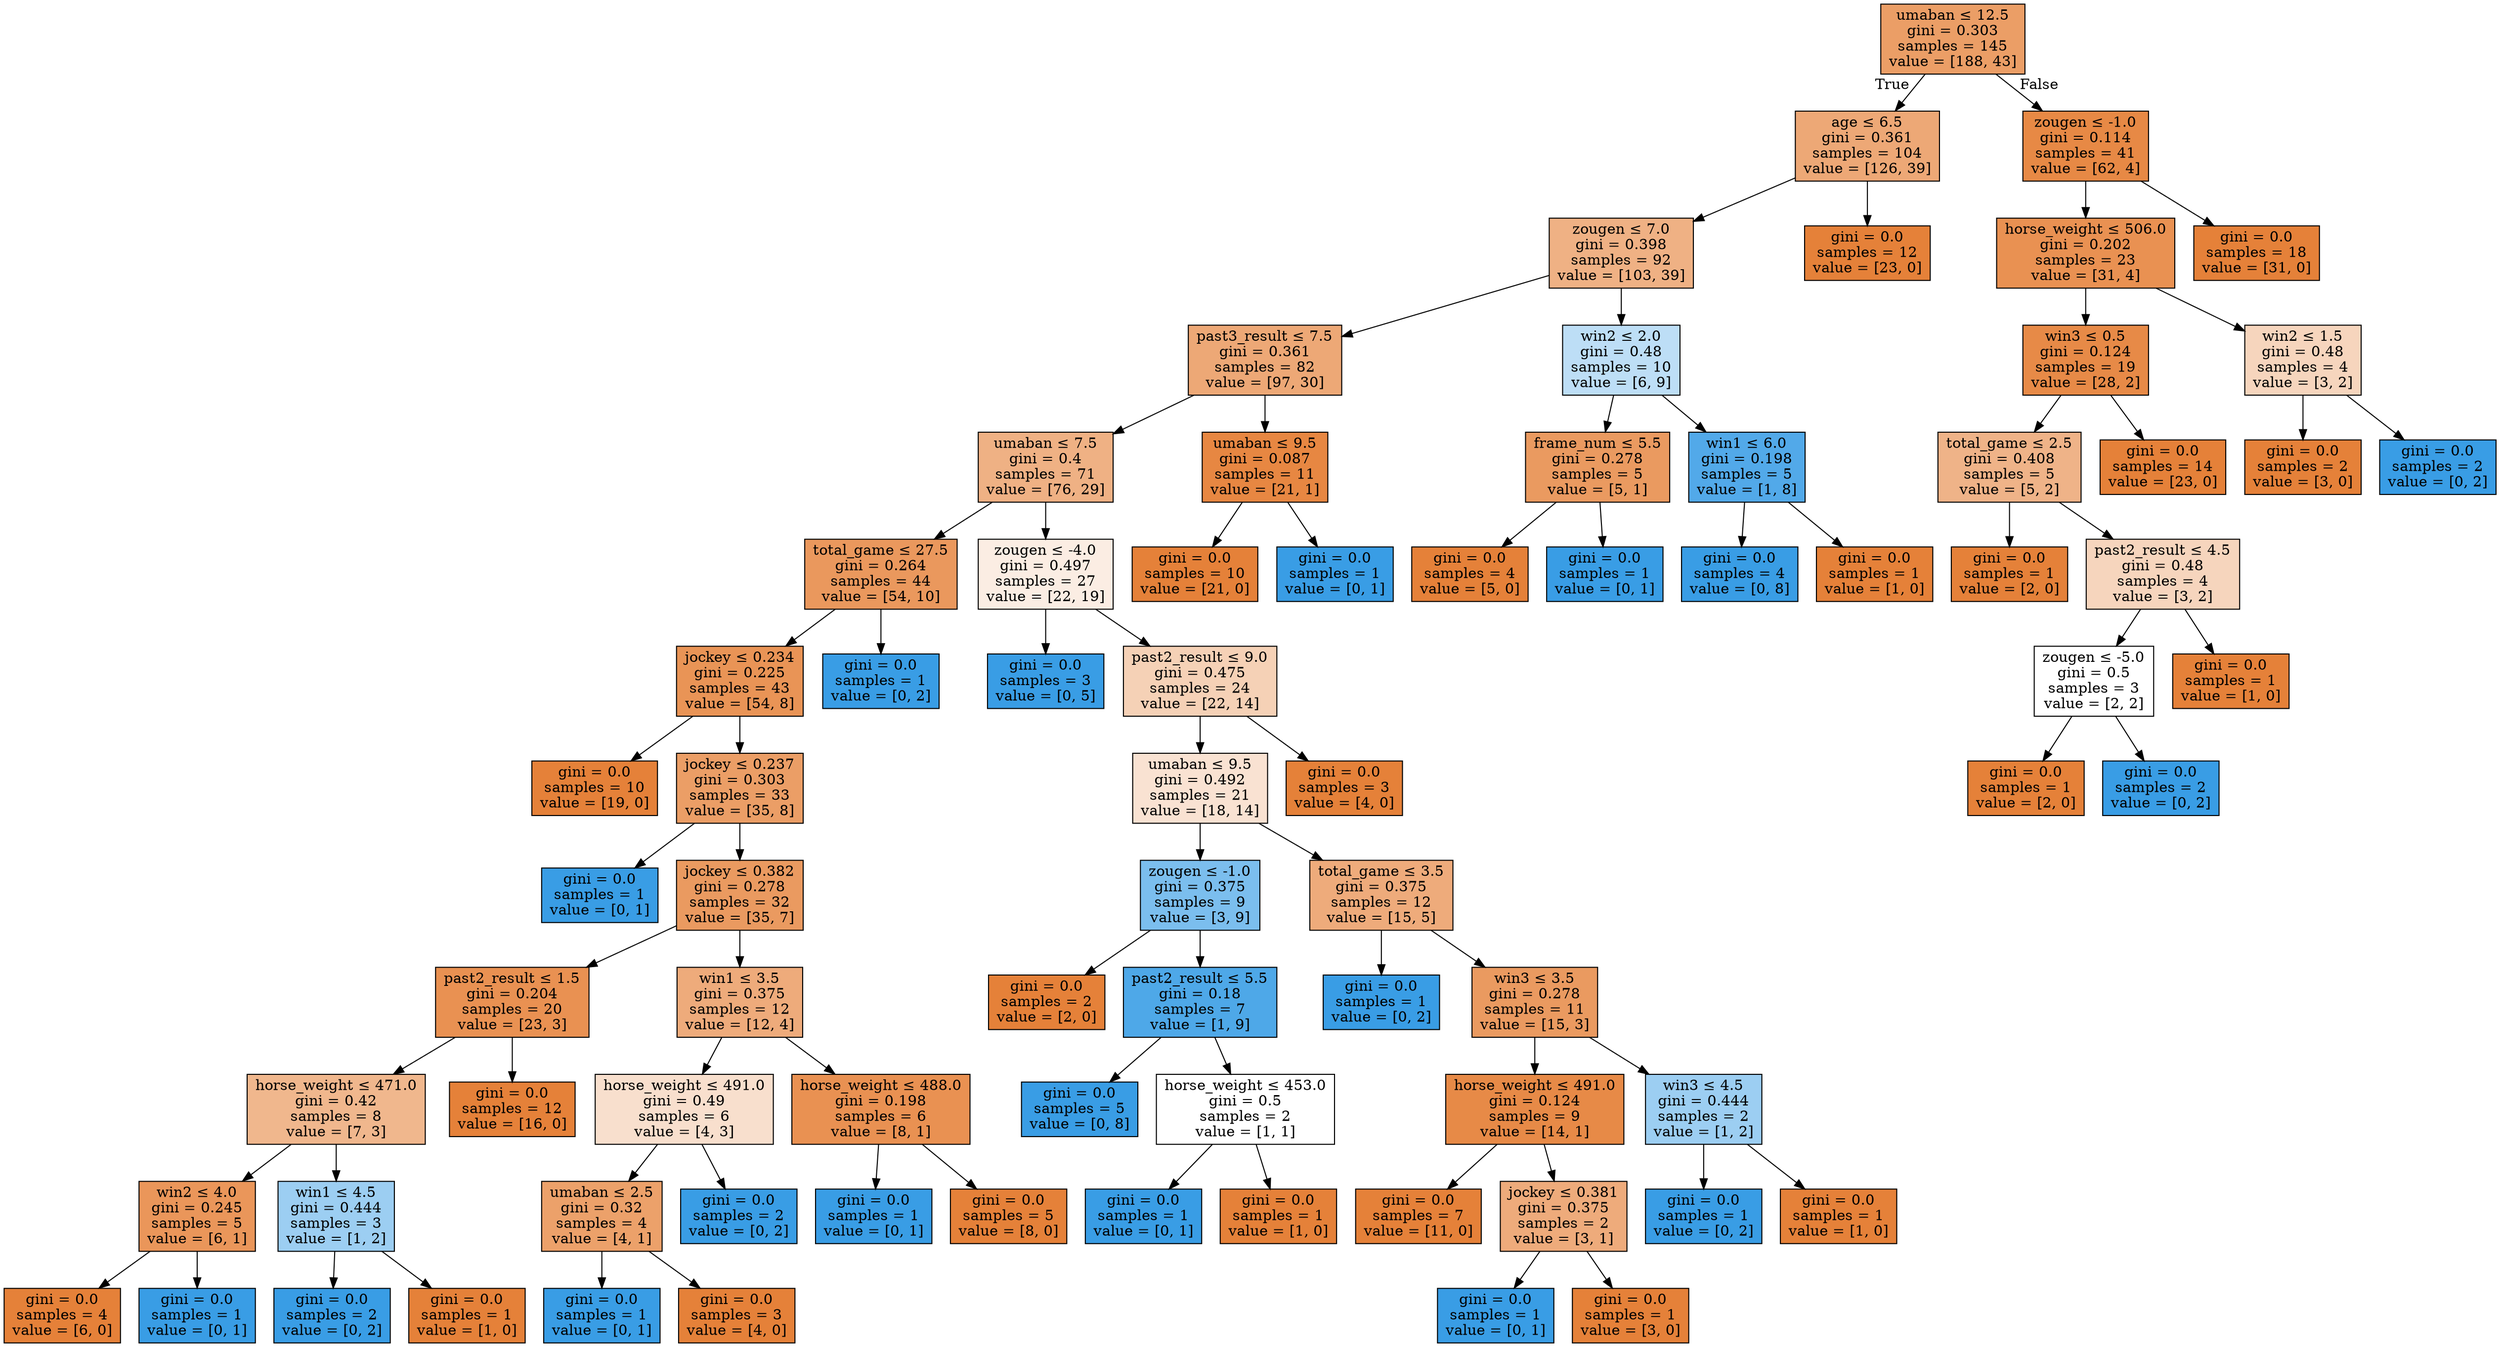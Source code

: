 digraph Tree {
node [shape=box, style="filled", color="black"] ;
0 [label=<umaban &le; 12.5<br/>gini = 0.303<br/>samples = 145<br/>value = [188, 43]>, fillcolor="#e58139c5"] ;
1 [label=<age &le; 6.5<br/>gini = 0.361<br/>samples = 104<br/>value = [126, 39]>, fillcolor="#e58139b0"] ;
0 -> 1 [labeldistance=2.5, labelangle=45, headlabel="True"] ;
2 [label=<zougen &le; 7.0<br/>gini = 0.398<br/>samples = 92<br/>value = [103, 39]>, fillcolor="#e581399e"] ;
1 -> 2 ;
3 [label=<past3_result &le; 7.5<br/>gini = 0.361<br/>samples = 82<br/>value = [97, 30]>, fillcolor="#e58139b0"] ;
2 -> 3 ;
4 [label=<umaban &le; 7.5<br/>gini = 0.4<br/>samples = 71<br/>value = [76, 29]>, fillcolor="#e581399e"] ;
3 -> 4 ;
5 [label=<total_game &le; 27.5<br/>gini = 0.264<br/>samples = 44<br/>value = [54, 10]>, fillcolor="#e58139d0"] ;
4 -> 5 ;
6 [label=<jockey &le; 0.234<br/>gini = 0.225<br/>samples = 43<br/>value = [54, 8]>, fillcolor="#e58139d9"] ;
5 -> 6 ;
7 [label=<gini = 0.0<br/>samples = 10<br/>value = [19, 0]>, fillcolor="#e58139ff"] ;
6 -> 7 ;
8 [label=<jockey &le; 0.237<br/>gini = 0.303<br/>samples = 33<br/>value = [35, 8]>, fillcolor="#e58139c5"] ;
6 -> 8 ;
9 [label=<gini = 0.0<br/>samples = 1<br/>value = [0, 1]>, fillcolor="#399de5ff"] ;
8 -> 9 ;
10 [label=<jockey &le; 0.382<br/>gini = 0.278<br/>samples = 32<br/>value = [35, 7]>, fillcolor="#e58139cc"] ;
8 -> 10 ;
11 [label=<past2_result &le; 1.5<br/>gini = 0.204<br/>samples = 20<br/>value = [23, 3]>, fillcolor="#e58139de"] ;
10 -> 11 ;
12 [label=<horse_weight &le; 471.0<br/>gini = 0.42<br/>samples = 8<br/>value = [7, 3]>, fillcolor="#e5813992"] ;
11 -> 12 ;
13 [label=<win2 &le; 4.0<br/>gini = 0.245<br/>samples = 5<br/>value = [6, 1]>, fillcolor="#e58139d4"] ;
12 -> 13 ;
14 [label=<gini = 0.0<br/>samples = 4<br/>value = [6, 0]>, fillcolor="#e58139ff"] ;
13 -> 14 ;
15 [label=<gini = 0.0<br/>samples = 1<br/>value = [0, 1]>, fillcolor="#399de5ff"] ;
13 -> 15 ;
16 [label=<win1 &le; 4.5<br/>gini = 0.444<br/>samples = 3<br/>value = [1, 2]>, fillcolor="#399de57f"] ;
12 -> 16 ;
17 [label=<gini = 0.0<br/>samples = 2<br/>value = [0, 2]>, fillcolor="#399de5ff"] ;
16 -> 17 ;
18 [label=<gini = 0.0<br/>samples = 1<br/>value = [1, 0]>, fillcolor="#e58139ff"] ;
16 -> 18 ;
19 [label=<gini = 0.0<br/>samples = 12<br/>value = [16, 0]>, fillcolor="#e58139ff"] ;
11 -> 19 ;
20 [label=<win1 &le; 3.5<br/>gini = 0.375<br/>samples = 12<br/>value = [12, 4]>, fillcolor="#e58139aa"] ;
10 -> 20 ;
21 [label=<horse_weight &le; 491.0<br/>gini = 0.49<br/>samples = 6<br/>value = [4, 3]>, fillcolor="#e5813940"] ;
20 -> 21 ;
22 [label=<umaban &le; 2.5<br/>gini = 0.32<br/>samples = 4<br/>value = [4, 1]>, fillcolor="#e58139bf"] ;
21 -> 22 ;
23 [label=<gini = 0.0<br/>samples = 1<br/>value = [0, 1]>, fillcolor="#399de5ff"] ;
22 -> 23 ;
24 [label=<gini = 0.0<br/>samples = 3<br/>value = [4, 0]>, fillcolor="#e58139ff"] ;
22 -> 24 ;
25 [label=<gini = 0.0<br/>samples = 2<br/>value = [0, 2]>, fillcolor="#399de5ff"] ;
21 -> 25 ;
26 [label=<horse_weight &le; 488.0<br/>gini = 0.198<br/>samples = 6<br/>value = [8, 1]>, fillcolor="#e58139df"] ;
20 -> 26 ;
27 [label=<gini = 0.0<br/>samples = 1<br/>value = [0, 1]>, fillcolor="#399de5ff"] ;
26 -> 27 ;
28 [label=<gini = 0.0<br/>samples = 5<br/>value = [8, 0]>, fillcolor="#e58139ff"] ;
26 -> 28 ;
29 [label=<gini = 0.0<br/>samples = 1<br/>value = [0, 2]>, fillcolor="#399de5ff"] ;
5 -> 29 ;
30 [label=<zougen &le; -4.0<br/>gini = 0.497<br/>samples = 27<br/>value = [22, 19]>, fillcolor="#e5813923"] ;
4 -> 30 ;
31 [label=<gini = 0.0<br/>samples = 3<br/>value = [0, 5]>, fillcolor="#399de5ff"] ;
30 -> 31 ;
32 [label=<past2_result &le; 9.0<br/>gini = 0.475<br/>samples = 24<br/>value = [22, 14]>, fillcolor="#e581395d"] ;
30 -> 32 ;
33 [label=<umaban &le; 9.5<br/>gini = 0.492<br/>samples = 21<br/>value = [18, 14]>, fillcolor="#e5813939"] ;
32 -> 33 ;
34 [label=<zougen &le; -1.0<br/>gini = 0.375<br/>samples = 9<br/>value = [3, 9]>, fillcolor="#399de5aa"] ;
33 -> 34 ;
35 [label=<gini = 0.0<br/>samples = 2<br/>value = [2, 0]>, fillcolor="#e58139ff"] ;
34 -> 35 ;
36 [label=<past2_result &le; 5.5<br/>gini = 0.18<br/>samples = 7<br/>value = [1, 9]>, fillcolor="#399de5e3"] ;
34 -> 36 ;
37 [label=<gini = 0.0<br/>samples = 5<br/>value = [0, 8]>, fillcolor="#399de5ff"] ;
36 -> 37 ;
38 [label=<horse_weight &le; 453.0<br/>gini = 0.5<br/>samples = 2<br/>value = [1, 1]>, fillcolor="#e5813900"] ;
36 -> 38 ;
39 [label=<gini = 0.0<br/>samples = 1<br/>value = [0, 1]>, fillcolor="#399de5ff"] ;
38 -> 39 ;
40 [label=<gini = 0.0<br/>samples = 1<br/>value = [1, 0]>, fillcolor="#e58139ff"] ;
38 -> 40 ;
41 [label=<total_game &le; 3.5<br/>gini = 0.375<br/>samples = 12<br/>value = [15, 5]>, fillcolor="#e58139aa"] ;
33 -> 41 ;
42 [label=<gini = 0.0<br/>samples = 1<br/>value = [0, 2]>, fillcolor="#399de5ff"] ;
41 -> 42 ;
43 [label=<win3 &le; 3.5<br/>gini = 0.278<br/>samples = 11<br/>value = [15, 3]>, fillcolor="#e58139cc"] ;
41 -> 43 ;
44 [label=<horse_weight &le; 491.0<br/>gini = 0.124<br/>samples = 9<br/>value = [14, 1]>, fillcolor="#e58139ed"] ;
43 -> 44 ;
45 [label=<gini = 0.0<br/>samples = 7<br/>value = [11, 0]>, fillcolor="#e58139ff"] ;
44 -> 45 ;
46 [label=<jockey &le; 0.381<br/>gini = 0.375<br/>samples = 2<br/>value = [3, 1]>, fillcolor="#e58139aa"] ;
44 -> 46 ;
47 [label=<gini = 0.0<br/>samples = 1<br/>value = [0, 1]>, fillcolor="#399de5ff"] ;
46 -> 47 ;
48 [label=<gini = 0.0<br/>samples = 1<br/>value = [3, 0]>, fillcolor="#e58139ff"] ;
46 -> 48 ;
49 [label=<win3 &le; 4.5<br/>gini = 0.444<br/>samples = 2<br/>value = [1, 2]>, fillcolor="#399de57f"] ;
43 -> 49 ;
50 [label=<gini = 0.0<br/>samples = 1<br/>value = [0, 2]>, fillcolor="#399de5ff"] ;
49 -> 50 ;
51 [label=<gini = 0.0<br/>samples = 1<br/>value = [1, 0]>, fillcolor="#e58139ff"] ;
49 -> 51 ;
52 [label=<gini = 0.0<br/>samples = 3<br/>value = [4, 0]>, fillcolor="#e58139ff"] ;
32 -> 52 ;
53 [label=<umaban &le; 9.5<br/>gini = 0.087<br/>samples = 11<br/>value = [21, 1]>, fillcolor="#e58139f3"] ;
3 -> 53 ;
54 [label=<gini = 0.0<br/>samples = 10<br/>value = [21, 0]>, fillcolor="#e58139ff"] ;
53 -> 54 ;
55 [label=<gini = 0.0<br/>samples = 1<br/>value = [0, 1]>, fillcolor="#399de5ff"] ;
53 -> 55 ;
56 [label=<win2 &le; 2.0<br/>gini = 0.48<br/>samples = 10<br/>value = [6, 9]>, fillcolor="#399de555"] ;
2 -> 56 ;
57 [label=<frame_num &le; 5.5<br/>gini = 0.278<br/>samples = 5<br/>value = [5, 1]>, fillcolor="#e58139cc"] ;
56 -> 57 ;
58 [label=<gini = 0.0<br/>samples = 4<br/>value = [5, 0]>, fillcolor="#e58139ff"] ;
57 -> 58 ;
59 [label=<gini = 0.0<br/>samples = 1<br/>value = [0, 1]>, fillcolor="#399de5ff"] ;
57 -> 59 ;
60 [label=<win1 &le; 6.0<br/>gini = 0.198<br/>samples = 5<br/>value = [1, 8]>, fillcolor="#399de5df"] ;
56 -> 60 ;
61 [label=<gini = 0.0<br/>samples = 4<br/>value = [0, 8]>, fillcolor="#399de5ff"] ;
60 -> 61 ;
62 [label=<gini = 0.0<br/>samples = 1<br/>value = [1, 0]>, fillcolor="#e58139ff"] ;
60 -> 62 ;
63 [label=<gini = 0.0<br/>samples = 12<br/>value = [23, 0]>, fillcolor="#e58139ff"] ;
1 -> 63 ;
64 [label=<zougen &le; -1.0<br/>gini = 0.114<br/>samples = 41<br/>value = [62, 4]>, fillcolor="#e58139ef"] ;
0 -> 64 [labeldistance=2.5, labelangle=-45, headlabel="False"] ;
65 [label=<horse_weight &le; 506.0<br/>gini = 0.202<br/>samples = 23<br/>value = [31, 4]>, fillcolor="#e58139de"] ;
64 -> 65 ;
66 [label=<win3 &le; 0.5<br/>gini = 0.124<br/>samples = 19<br/>value = [28, 2]>, fillcolor="#e58139ed"] ;
65 -> 66 ;
67 [label=<total_game &le; 2.5<br/>gini = 0.408<br/>samples = 5<br/>value = [5, 2]>, fillcolor="#e5813999"] ;
66 -> 67 ;
68 [label=<gini = 0.0<br/>samples = 1<br/>value = [2, 0]>, fillcolor="#e58139ff"] ;
67 -> 68 ;
69 [label=<past2_result &le; 4.5<br/>gini = 0.48<br/>samples = 4<br/>value = [3, 2]>, fillcolor="#e5813955"] ;
67 -> 69 ;
70 [label=<zougen &le; -5.0<br/>gini = 0.5<br/>samples = 3<br/>value = [2, 2]>, fillcolor="#e5813900"] ;
69 -> 70 ;
71 [label=<gini = 0.0<br/>samples = 1<br/>value = [2, 0]>, fillcolor="#e58139ff"] ;
70 -> 71 ;
72 [label=<gini = 0.0<br/>samples = 2<br/>value = [0, 2]>, fillcolor="#399de5ff"] ;
70 -> 72 ;
73 [label=<gini = 0.0<br/>samples = 1<br/>value = [1, 0]>, fillcolor="#e58139ff"] ;
69 -> 73 ;
74 [label=<gini = 0.0<br/>samples = 14<br/>value = [23, 0]>, fillcolor="#e58139ff"] ;
66 -> 74 ;
75 [label=<win2 &le; 1.5<br/>gini = 0.48<br/>samples = 4<br/>value = [3, 2]>, fillcolor="#e5813955"] ;
65 -> 75 ;
76 [label=<gini = 0.0<br/>samples = 2<br/>value = [3, 0]>, fillcolor="#e58139ff"] ;
75 -> 76 ;
77 [label=<gini = 0.0<br/>samples = 2<br/>value = [0, 2]>, fillcolor="#399de5ff"] ;
75 -> 77 ;
78 [label=<gini = 0.0<br/>samples = 18<br/>value = [31, 0]>, fillcolor="#e58139ff"] ;
64 -> 78 ;
}